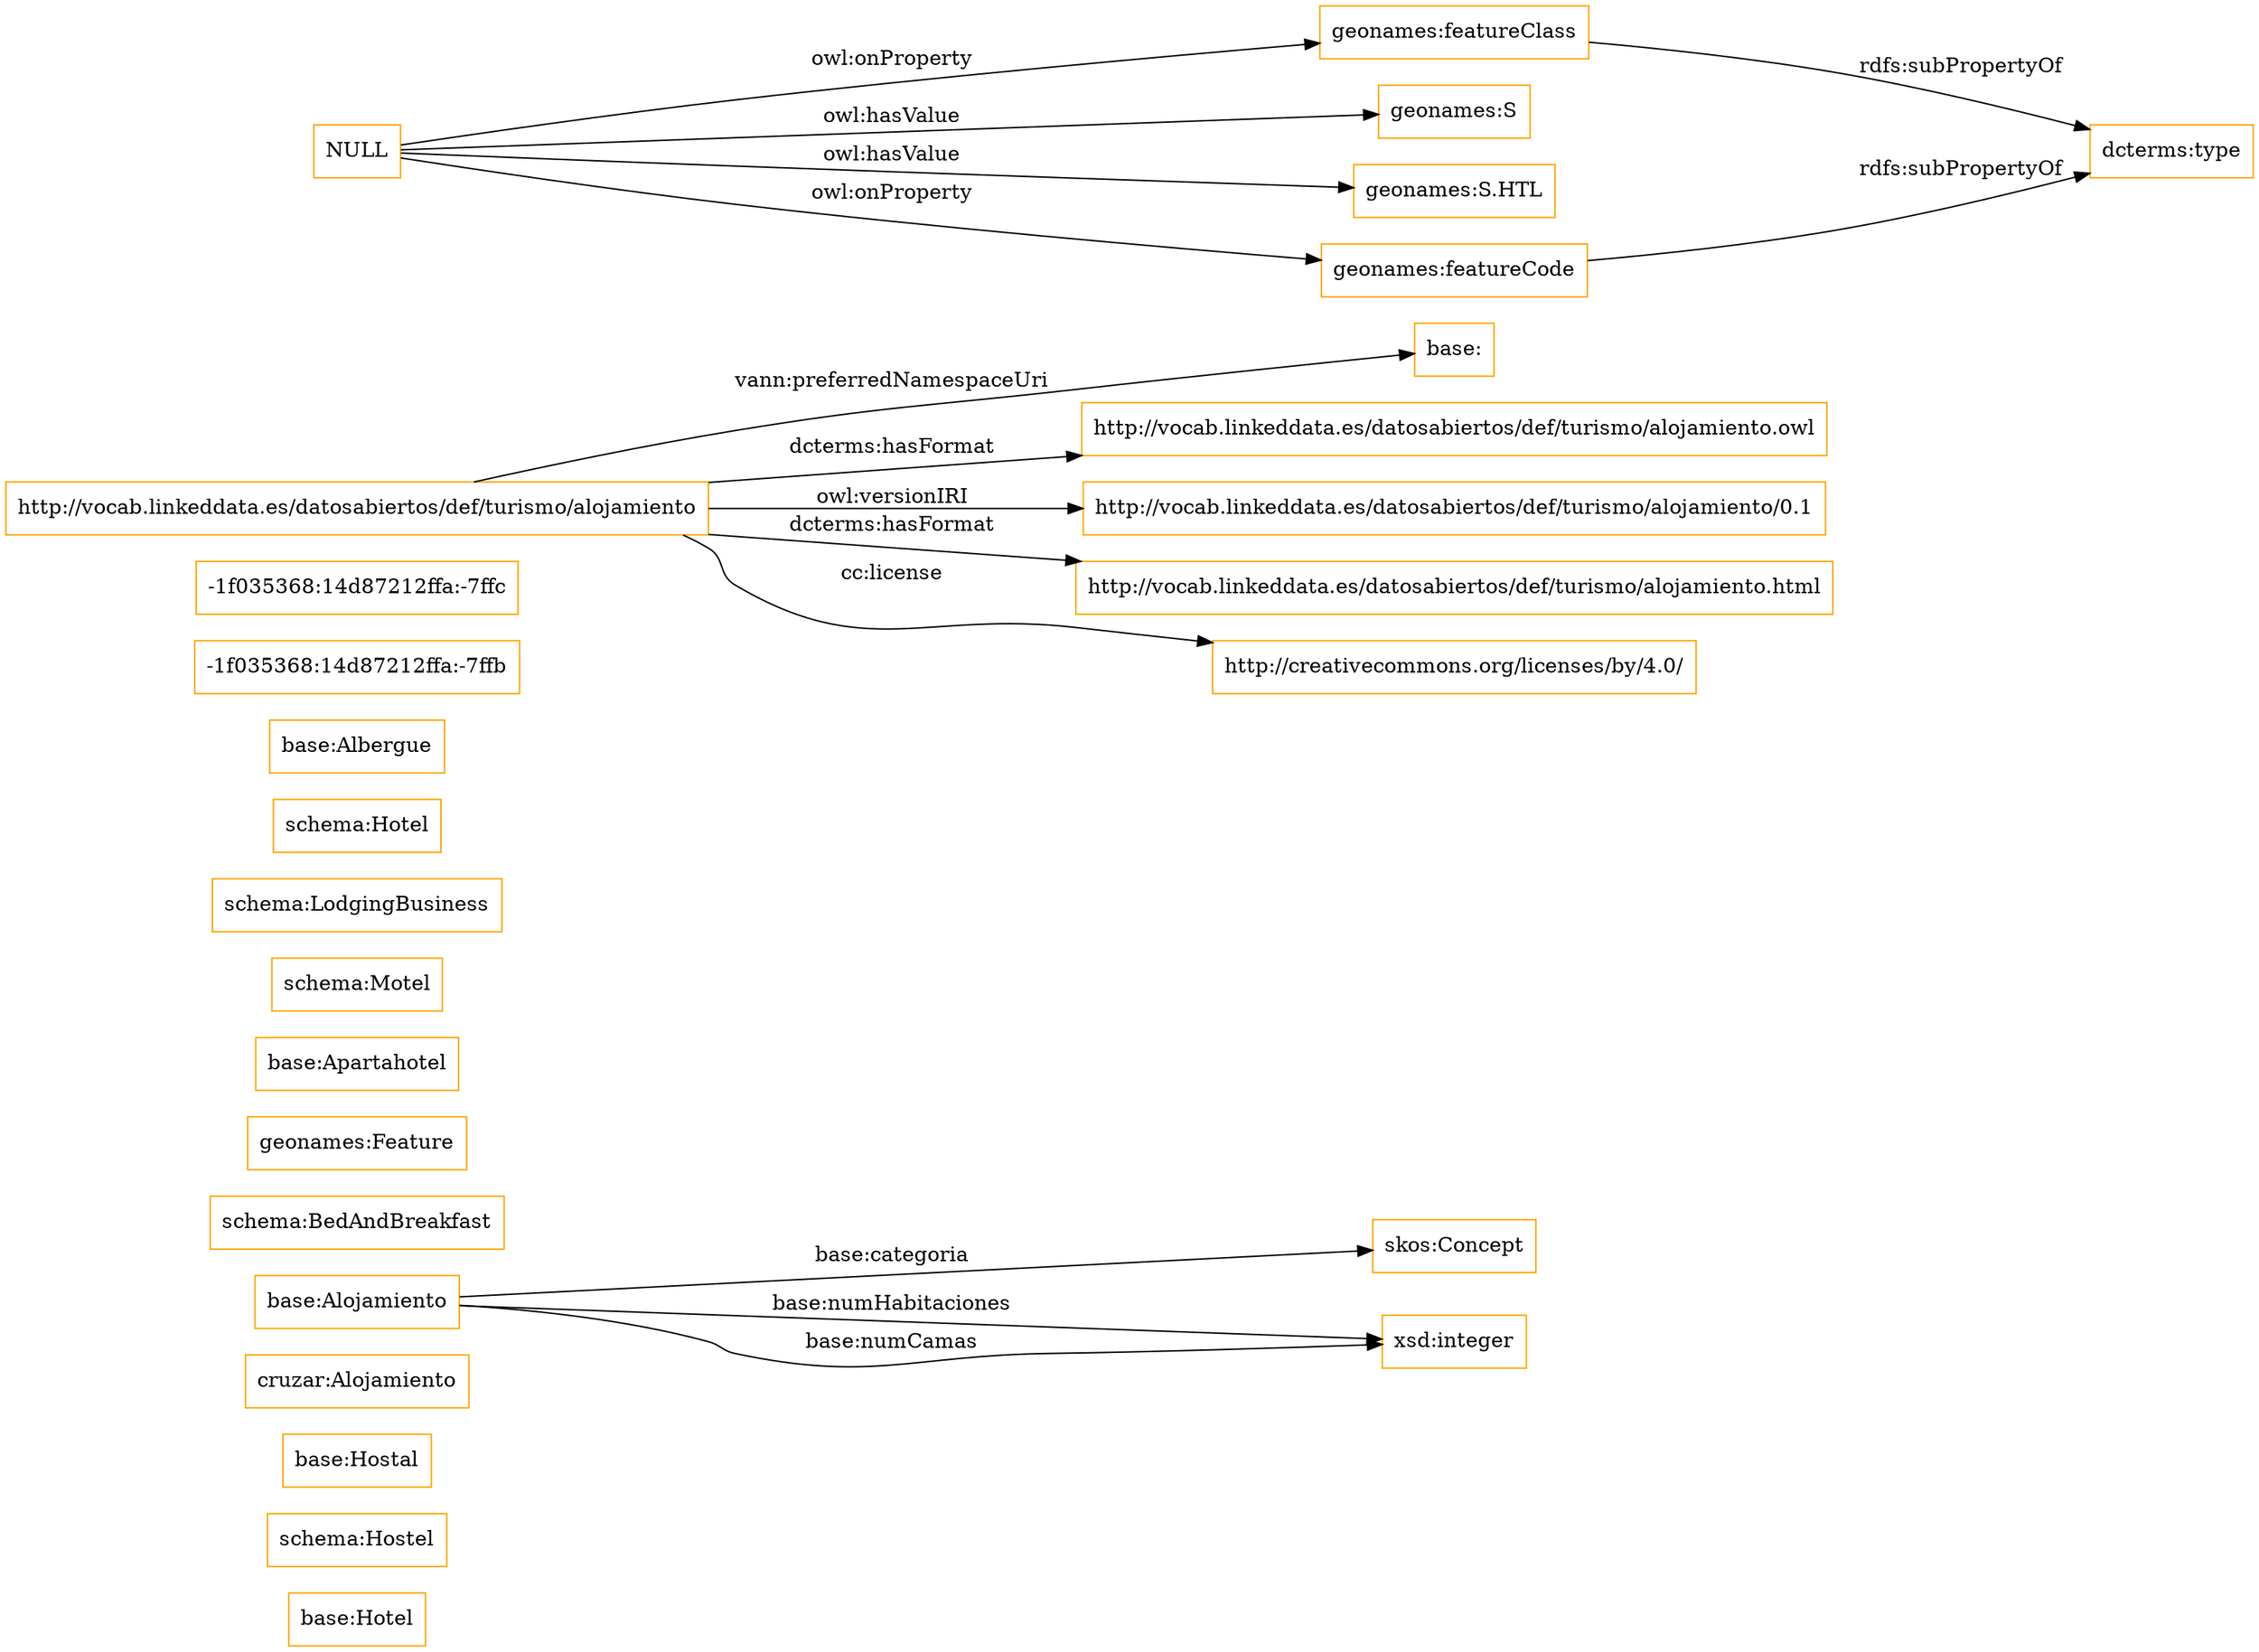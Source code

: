 digraph ar2dtool_diagram { 
rankdir=LR;
size="1501"
node [shape = rectangle, color="orange"]; "base:Hotel" "schema:Hostel" "base:Hostal" "cruzar:Alojamiento" "base:Alojamiento" "schema:BedAndBreakfast" "geonames:Feature" "base:Apartahotel" "schema:Motel" "schema:LodgingBusiness" "skos:Concept" "schema:Hotel" "base:Albergue" "-1f035368:14d87212ffa:-7ffb" "-1f035368:14d87212ffa:-7ffc" ; /*classes style*/
	"http://vocab.linkeddata.es/datosabiertos/def/turismo/alojamiento" -> "base:" [ label = "vann:preferredNamespaceUri" ];
	"http://vocab.linkeddata.es/datosabiertos/def/turismo/alojamiento" -> "http://vocab.linkeddata.es/datosabiertos/def/turismo/alojamiento.owl" [ label = "dcterms:hasFormat" ];
	"http://vocab.linkeddata.es/datosabiertos/def/turismo/alojamiento" -> "http://vocab.linkeddata.es/datosabiertos/def/turismo/alojamiento/0.1" [ label = "owl:versionIRI" ];
	"http://vocab.linkeddata.es/datosabiertos/def/turismo/alojamiento" -> "http://vocab.linkeddata.es/datosabiertos/def/turismo/alojamiento.html" [ label = "dcterms:hasFormat" ];
	"http://vocab.linkeddata.es/datosabiertos/def/turismo/alojamiento" -> "http://creativecommons.org/licenses/by/4.0/" [ label = "cc:license" ];
	"geonames:featureClass" -> "dcterms:type" [ label = "rdfs:subPropertyOf" ];
	"NULL" -> "geonames:S" [ label = "owl:hasValue" ];
	"NULL" -> "geonames:featureClass" [ label = "owl:onProperty" ];
	"NULL" -> "geonames:S.HTL" [ label = "owl:hasValue" ];
	"NULL" -> "geonames:featureCode" [ label = "owl:onProperty" ];
	"geonames:featureCode" -> "dcterms:type" [ label = "rdfs:subPropertyOf" ];
	"base:Alojamiento" -> "xsd:integer" [ label = "base:numHabitaciones" ];
	"base:Alojamiento" -> "xsd:integer" [ label = "base:numCamas" ];
	"base:Alojamiento" -> "skos:Concept" [ label = "base:categoria" ];

}
